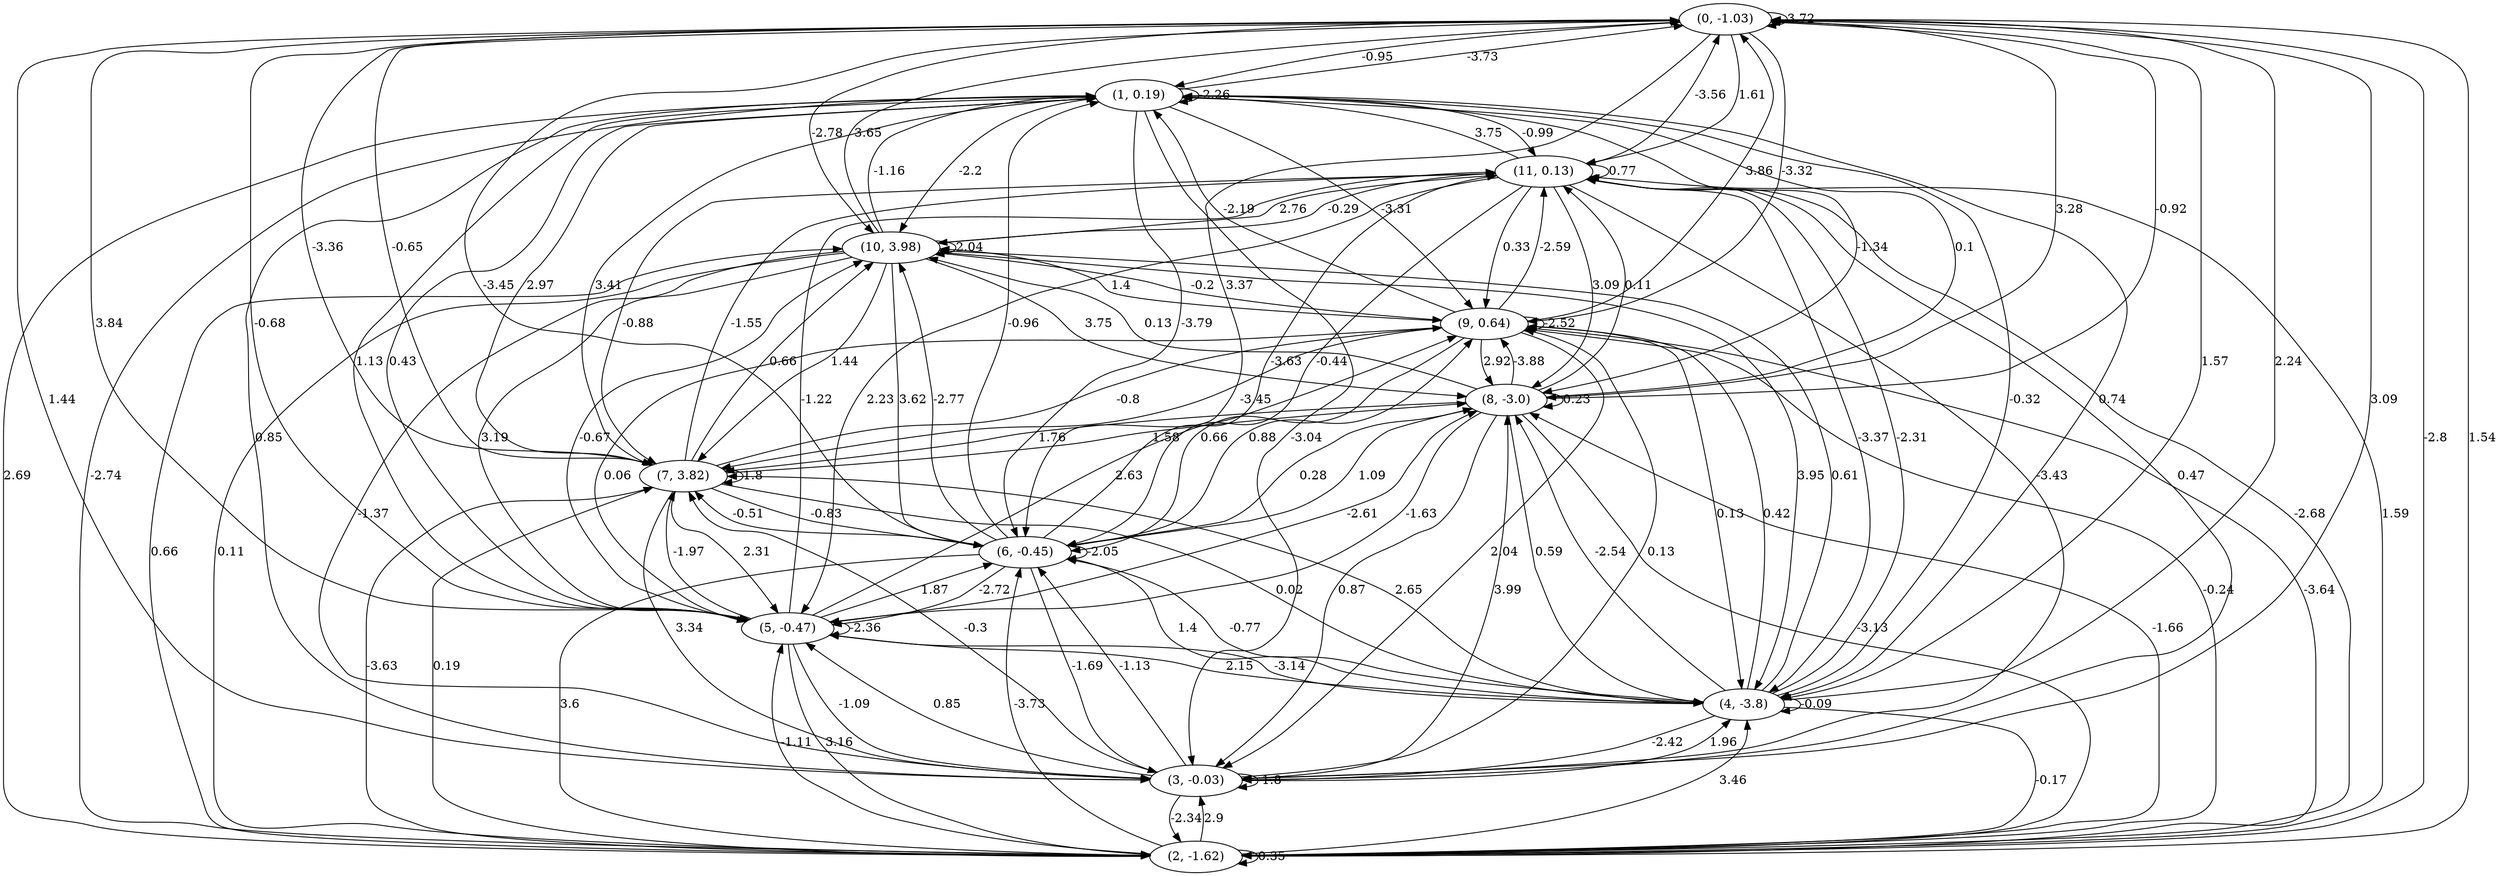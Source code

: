 digraph {
    0 [ label = "(0, -1.03)" ]
    1 [ label = "(1, 0.19)" ]
    2 [ label = "(2, -1.62)" ]
    3 [ label = "(3, -0.03)" ]
    4 [ label = "(4, -3.8)" ]
    5 [ label = "(5, -0.47)" ]
    6 [ label = "(6, -0.45)" ]
    7 [ label = "(7, 3.82)" ]
    8 [ label = "(8, -3.0)" ]
    9 [ label = "(9, 0.64)" ]
    10 [ label = "(10, 3.98)" ]
    11 [ label = "(11, 0.13)" ]
    0 -> 0 [ label = "3.72" ]
    1 -> 1 [ label = "-2.26" ]
    2 -> 2 [ label = "0.35" ]
    3 -> 3 [ label = "-1.8" ]
    4 -> 4 [ label = "-0.09" ]
    5 -> 5 [ label = "-2.36" ]
    6 -> 6 [ label = "-2.05" ]
    7 -> 7 [ label = "1.8" ]
    8 -> 8 [ label = "0.23" ]
    9 -> 9 [ label = "-2.52" ]
    10 -> 10 [ label = "2.04" ]
    11 -> 11 [ label = "0.77" ]
    1 -> 0 [ label = "-3.73" ]
    2 -> 0 [ label = "1.54" ]
    3 -> 0 [ label = "3.09" ]
    4 -> 0 [ label = "2.24" ]
    5 -> 0 [ label = "3.84" ]
    6 -> 0 [ label = "-3.45" ]
    7 -> 0 [ label = "-0.65" ]
    8 -> 0 [ label = "-0.92" ]
    9 -> 0 [ label = "3.86" ]
    10 -> 0 [ label = "3.65" ]
    11 -> 0 [ label = "-3.56" ]
    0 -> 1 [ label = "-0.95" ]
    2 -> 1 [ label = "-2.74" ]
    3 -> 1 [ label = "0.85" ]
    4 -> 1 [ label = "-0.32" ]
    5 -> 1 [ label = "0.43" ]
    6 -> 1 [ label = "-0.96" ]
    7 -> 1 [ label = "2.97" ]
    8 -> 1 [ label = "0.1" ]
    9 -> 1 [ label = "-2.19" ]
    10 -> 1 [ label = "-1.16" ]
    11 -> 1 [ label = "3.75" ]
    0 -> 2 [ label = "-2.8" ]
    1 -> 2 [ label = "2.69" ]
    3 -> 2 [ label = "-2.34" ]
    4 -> 2 [ label = "-0.17" ]
    5 -> 2 [ label = "3.16" ]
    6 -> 2 [ label = "3.6" ]
    7 -> 2 [ label = "-3.63" ]
    8 -> 2 [ label = "-3.13" ]
    9 -> 2 [ label = "-0.24" ]
    10 -> 2 [ label = "0.11" ]
    11 -> 2 [ label = "-2.68" ]
    0 -> 3 [ label = "1.44" ]
    1 -> 3 [ label = "-3.04" ]
    2 -> 3 [ label = "2.9" ]
    4 -> 3 [ label = "-2.42" ]
    5 -> 3 [ label = "-1.09" ]
    6 -> 3 [ label = "-1.69" ]
    7 -> 3 [ label = "3.34" ]
    8 -> 3 [ label = "0.87" ]
    9 -> 3 [ label = "2.04" ]
    10 -> 3 [ label = "-1.37" ]
    11 -> 3 [ label = "-3.43" ]
    0 -> 4 [ label = "1.57" ]
    1 -> 4 [ label = "0.74" ]
    2 -> 4 [ label = "3.46" ]
    3 -> 4 [ label = "1.96" ]
    5 -> 4 [ label = "2.15" ]
    6 -> 4 [ label = "1.4" ]
    7 -> 4 [ label = "0.02" ]
    8 -> 4 [ label = "0.59" ]
    9 -> 4 [ label = "0.13" ]
    10 -> 4 [ label = "3.95" ]
    11 -> 4 [ label = "-3.37" ]
    0 -> 5 [ label = "-0.68" ]
    1 -> 5 [ label = "1.13" ]
    2 -> 5 [ label = "-1.11" ]
    3 -> 5 [ label = "0.85" ]
    4 -> 5 [ label = "-3.14" ]
    6 -> 5 [ label = "-2.72" ]
    7 -> 5 [ label = "2.31" ]
    8 -> 5 [ label = "-1.63" ]
    9 -> 5 [ label = "0.06" ]
    10 -> 5 [ label = "3.19" ]
    11 -> 5 [ label = "2.23" ]
    0 -> 6 [ label = "3.37" ]
    1 -> 6 [ label = "-3.79" ]
    2 -> 6 [ label = "-3.73" ]
    3 -> 6 [ label = "-1.13" ]
    4 -> 6 [ label = "-0.77" ]
    5 -> 6 [ label = "1.87" ]
    7 -> 6 [ label = "-0.83" ]
    8 -> 6 [ label = "0.28" ]
    9 -> 6 [ label = "0.66" ]
    10 -> 6 [ label = "3.62" ]
    11 -> 6 [ label = "-0.44" ]
    0 -> 7 [ label = "-3.36" ]
    1 -> 7 [ label = "3.41" ]
    2 -> 7 [ label = "0.19" ]
    3 -> 7 [ label = "-0.3" ]
    4 -> 7 [ label = "2.65" ]
    5 -> 7 [ label = "-1.97" ]
    6 -> 7 [ label = "-0.51" ]
    8 -> 7 [ label = "1.76" ]
    9 -> 7 [ label = "-3.45" ]
    10 -> 7 [ label = "1.44" ]
    11 -> 7 [ label = "-0.88" ]
    0 -> 8 [ label = "3.28" ]
    1 -> 8 [ label = "-1.34" ]
    2 -> 8 [ label = "-1.66" ]
    3 -> 8 [ label = "3.99" ]
    4 -> 8 [ label = "-2.54" ]
    5 -> 8 [ label = "-2.61" ]
    6 -> 8 [ label = "1.09" ]
    7 -> 8 [ label = "1.58" ]
    9 -> 8 [ label = "2.92" ]
    10 -> 8 [ label = "3.75" ]
    11 -> 8 [ label = "3.09" ]
    0 -> 9 [ label = "-3.32" ]
    1 -> 9 [ label = "-3.31" ]
    2 -> 9 [ label = "-3.64" ]
    3 -> 9 [ label = "0.13" ]
    4 -> 9 [ label = "0.42" ]
    5 -> 9 [ label = "2.63" ]
    6 -> 9 [ label = "0.88" ]
    7 -> 9 [ label = "-0.8" ]
    8 -> 9 [ label = "-3.88" ]
    10 -> 9 [ label = "-0.2" ]
    11 -> 9 [ label = "0.33" ]
    0 -> 10 [ label = "-2.78" ]
    1 -> 10 [ label = "-2.2" ]
    2 -> 10 [ label = "0.66" ]
    4 -> 10 [ label = "0.61" ]
    5 -> 10 [ label = "-0.67" ]
    6 -> 10 [ label = "-2.77" ]
    7 -> 10 [ label = "0.66" ]
    8 -> 10 [ label = "0.13" ]
    9 -> 10 [ label = "1.4" ]
    11 -> 10 [ label = "2.76" ]
    0 -> 11 [ label = "1.61" ]
    1 -> 11 [ label = "-0.99" ]
    2 -> 11 [ label = "1.59" ]
    3 -> 11 [ label = "0.47" ]
    4 -> 11 [ label = "-2.31" ]
    5 -> 11 [ label = "-1.22" ]
    6 -> 11 [ label = "-3.63" ]
    7 -> 11 [ label = "-1.55" ]
    8 -> 11 [ label = "0.11" ]
    9 -> 11 [ label = "-2.59" ]
    10 -> 11 [ label = "-0.29" ]
}

